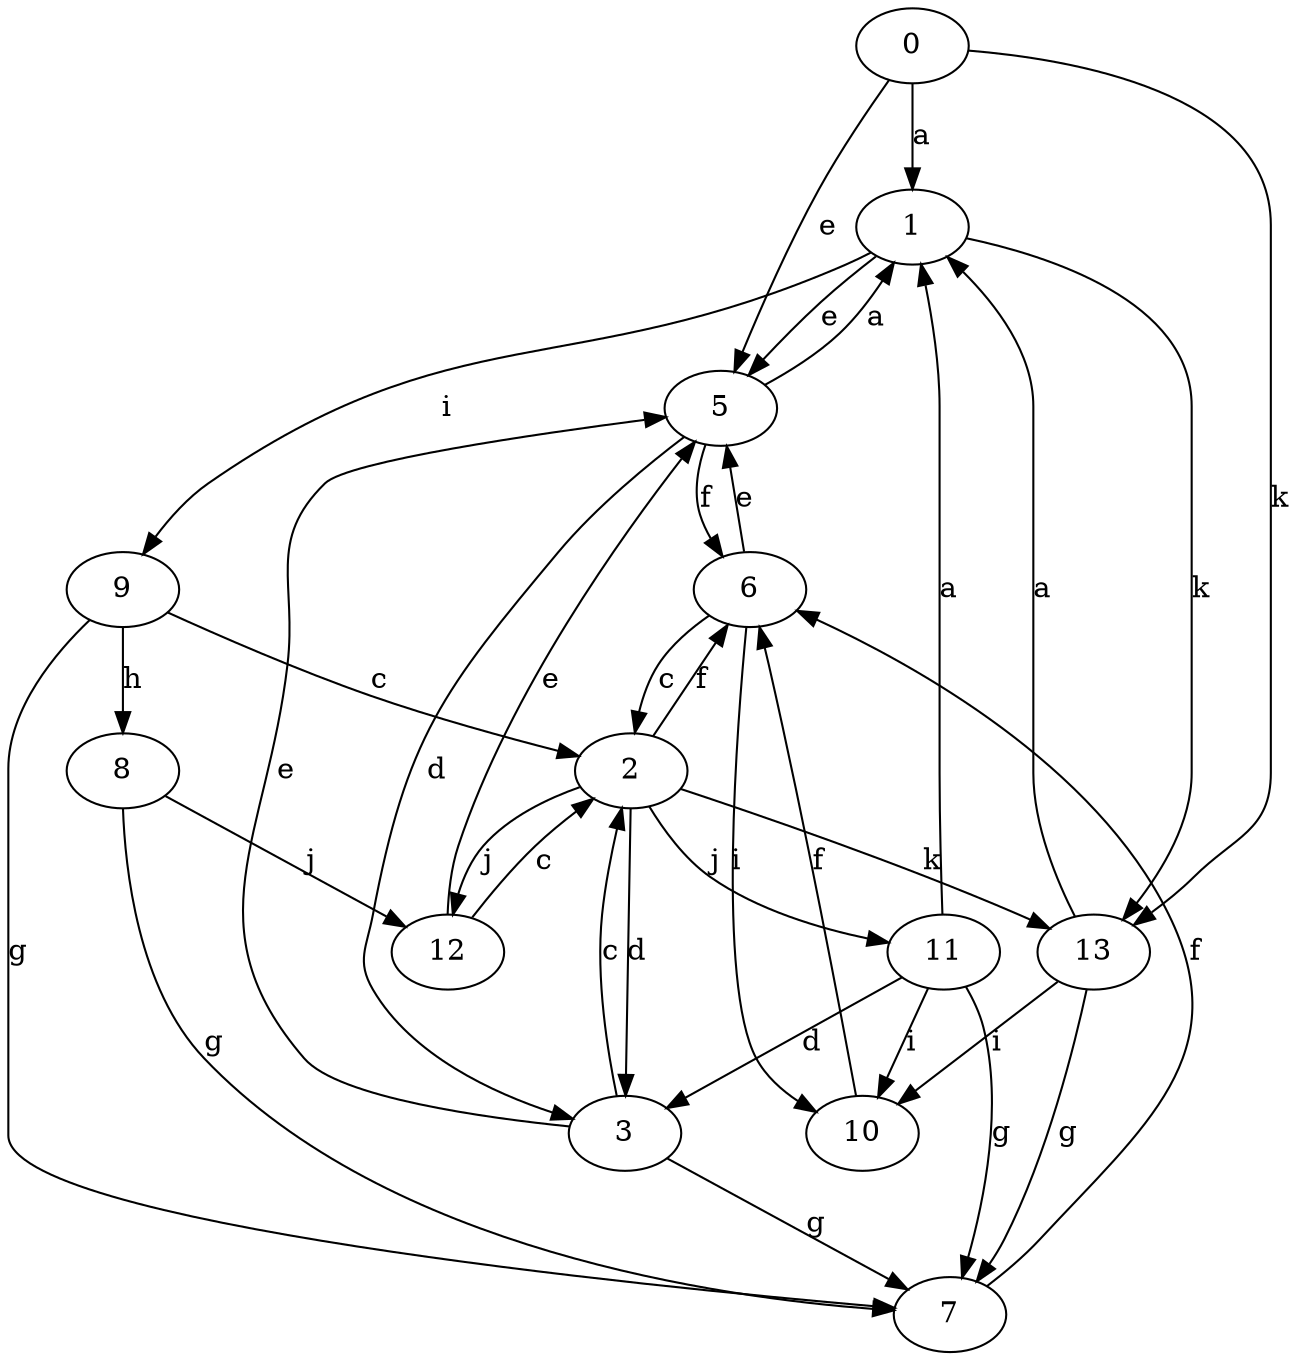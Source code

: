 strict digraph  {
0;
1;
2;
3;
5;
6;
7;
8;
9;
10;
11;
12;
13;
0 -> 1  [label=a];
0 -> 5  [label=e];
0 -> 13  [label=k];
1 -> 5  [label=e];
1 -> 9  [label=i];
1 -> 13  [label=k];
2 -> 3  [label=d];
2 -> 6  [label=f];
2 -> 11  [label=j];
2 -> 12  [label=j];
2 -> 13  [label=k];
3 -> 2  [label=c];
3 -> 5  [label=e];
3 -> 7  [label=g];
5 -> 1  [label=a];
5 -> 3  [label=d];
5 -> 6  [label=f];
6 -> 2  [label=c];
6 -> 5  [label=e];
6 -> 10  [label=i];
7 -> 6  [label=f];
8 -> 7  [label=g];
8 -> 12  [label=j];
9 -> 2  [label=c];
9 -> 7  [label=g];
9 -> 8  [label=h];
10 -> 6  [label=f];
11 -> 1  [label=a];
11 -> 3  [label=d];
11 -> 7  [label=g];
11 -> 10  [label=i];
12 -> 2  [label=c];
12 -> 5  [label=e];
13 -> 1  [label=a];
13 -> 7  [label=g];
13 -> 10  [label=i];
}
